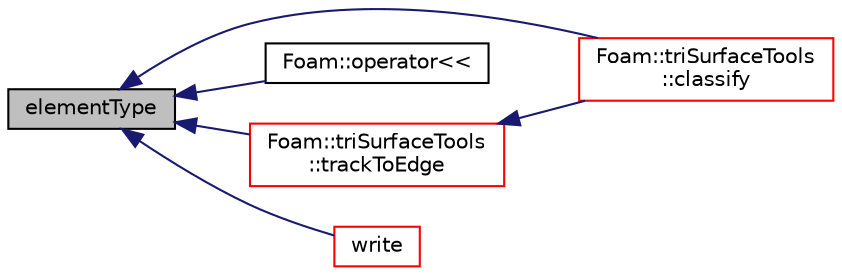 digraph "elementType"
{
  bgcolor="transparent";
  edge [fontname="Helvetica",fontsize="10",labelfontname="Helvetica",labelfontsize="10"];
  node [fontname="Helvetica",fontsize="10",shape=record];
  rankdir="LR";
  Node7 [label="elementType",height=0.2,width=0.4,color="black", fillcolor="grey75", style="filled", fontcolor="black"];
  Node7 -> Node8 [dir="back",color="midnightblue",fontsize="10",style="solid",fontname="Helvetica"];
  Node8 [label="Foam::triSurfaceTools\l::classify",height=0.2,width=0.4,color="red",URL="$a26673.html#a6f0ceda49a3cd2fbd6ab9655fd370e03",tooltip="Test point on plane of triangle to see if on edge or point or inside. "];
  Node7 -> Node10 [dir="back",color="midnightblue",fontsize="10",style="solid",fontname="Helvetica"];
  Node10 [label="Foam::operator\<\<",height=0.2,width=0.4,color="black",URL="$a21851.html#a634a579e5616006e31d01bab6536ce35"];
  Node7 -> Node11 [dir="back",color="midnightblue",fontsize="10",style="solid",fontname="Helvetica"];
  Node11 [label="Foam::triSurfaceTools\l::trackToEdge",height=0.2,width=0.4,color="red",URL="$a26673.html#a6d8fd04b37cd0ac3c45134c26f9ba40c",tooltip="Track on surface to get closer to point. "];
  Node11 -> Node8 [dir="back",color="midnightblue",fontsize="10",style="solid",fontname="Helvetica"];
  Node7 -> Node13 [dir="back",color="midnightblue",fontsize="10",style="solid",fontname="Helvetica"];
  Node13 [label="write",height=0.2,width=0.4,color="red",URL="$a26653.html#a5851f25d1de0b6e515e1d43834ef9b55",tooltip="Write info to os. "];
}
